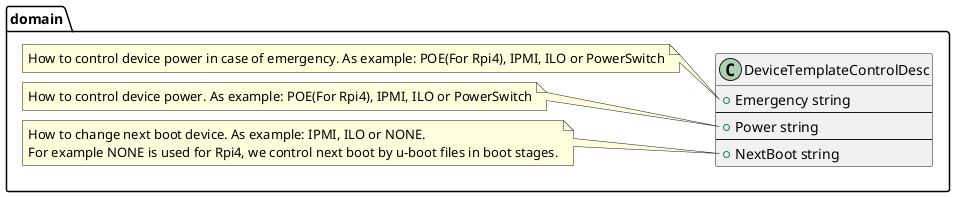@startuml DeviceTemplate

package domain {
    class DeviceTemplateControlDesc {
        +Emergency string
        --
        +Power string
        --
        +NextBoot string
    }

    note left of DeviceTemplateControlDesc::Emergency
    How to control device power in case of emergency. As example: POE(For Rpi4), IPMI, ILO or PowerSwitch
    end note

    note left of DeviceTemplateControlDesc::Power
    How to control device power. As example: POE(For Rpi4), IPMI, ILO or PowerSwitch
    end note

    note left of DeviceTemplateControlDesc::NextBoot
    How to change next boot device. As example: IPMI, ILO or NONE.
    For example NONE is used for Rpi4, we control next boot by u-boot files in boot stages.
    end note
}

@enduml
